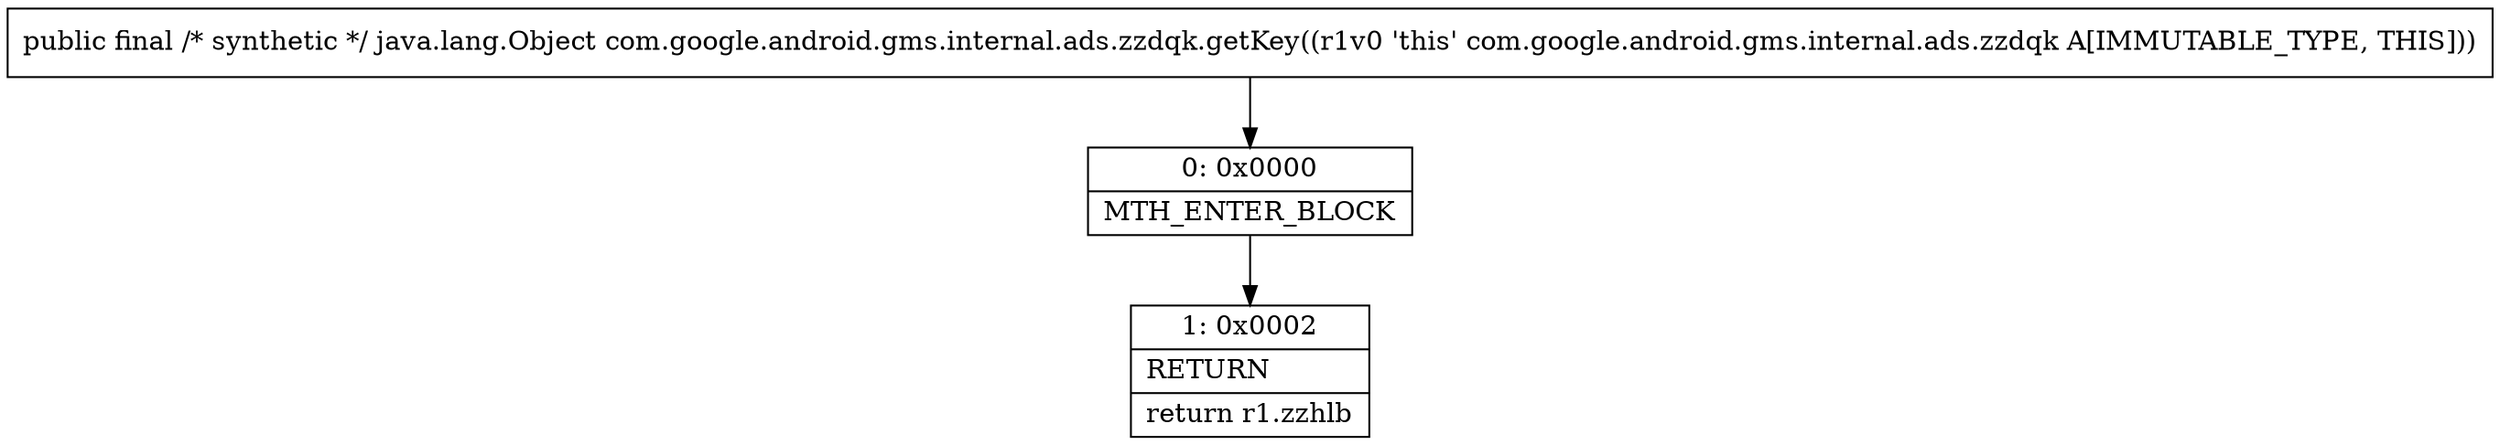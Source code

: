 digraph "CFG forcom.google.android.gms.internal.ads.zzdqk.getKey()Ljava\/lang\/Object;" {
Node_0 [shape=record,label="{0\:\ 0x0000|MTH_ENTER_BLOCK\l}"];
Node_1 [shape=record,label="{1\:\ 0x0002|RETURN\l|return r1.zzhlb\l}"];
MethodNode[shape=record,label="{public final \/* synthetic *\/ java.lang.Object com.google.android.gms.internal.ads.zzdqk.getKey((r1v0 'this' com.google.android.gms.internal.ads.zzdqk A[IMMUTABLE_TYPE, THIS])) }"];
MethodNode -> Node_0;
Node_0 -> Node_1;
}

